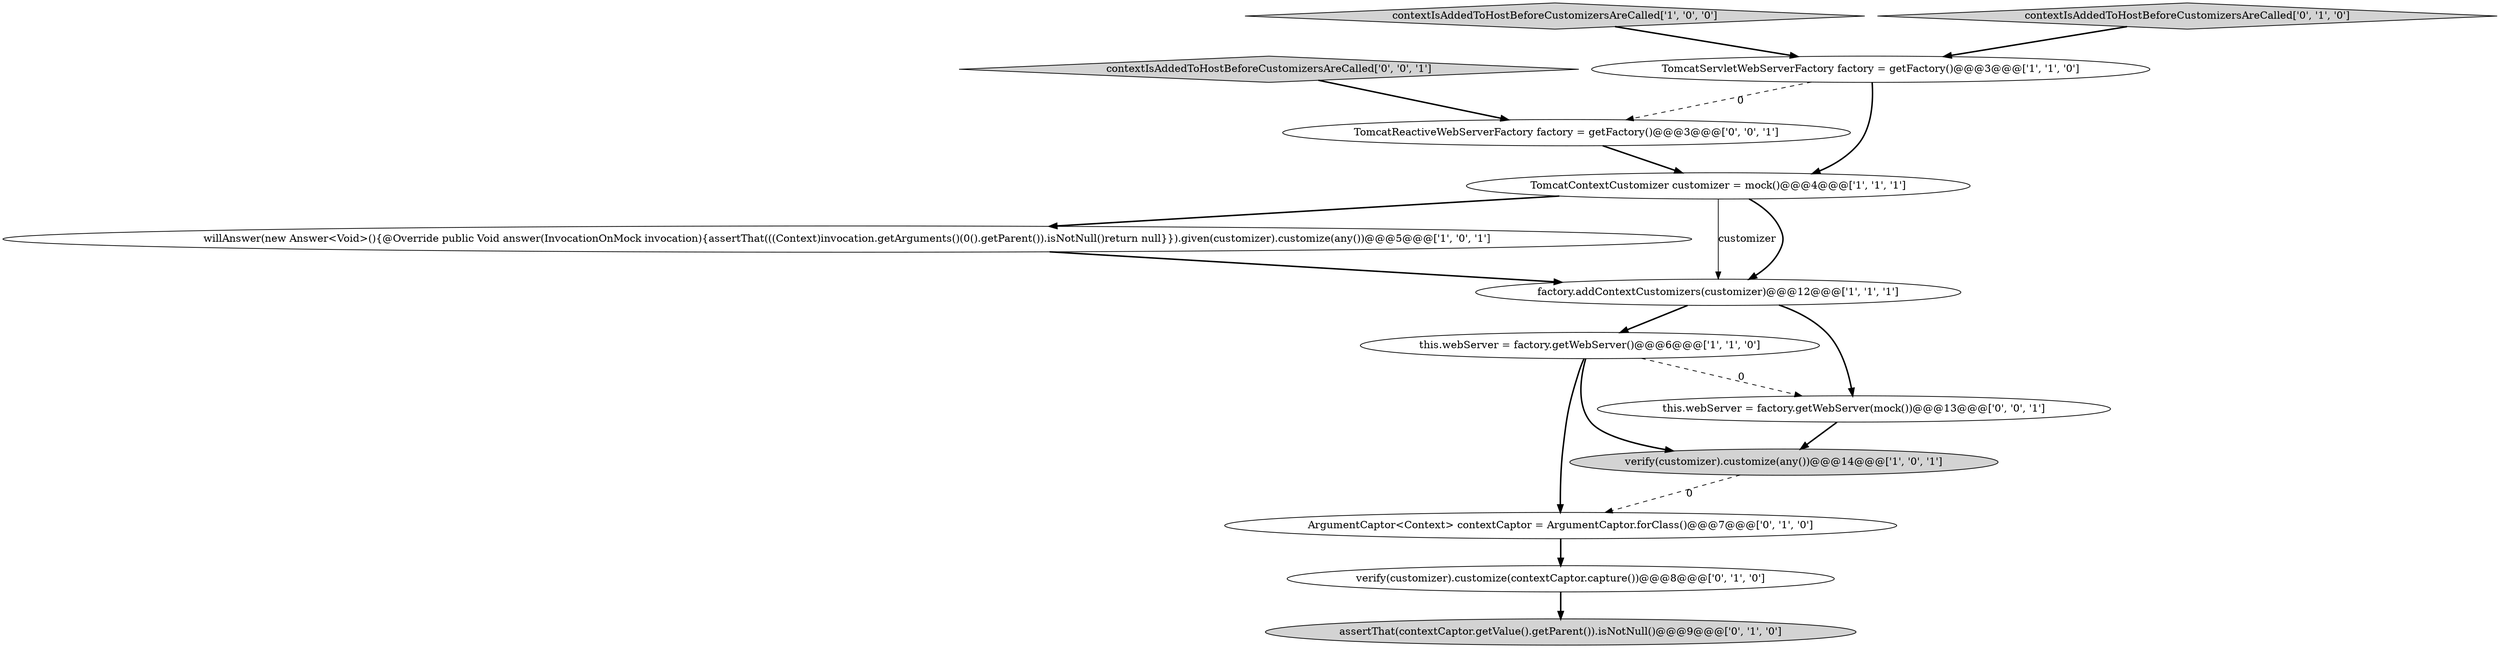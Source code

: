 digraph {
3 [style = filled, label = "willAnswer(new Answer<Void>(){@Override public Void answer(InvocationOnMock invocation){assertThat(((Context)invocation.getArguments()(0().getParent()).isNotNull()return null}}).given(customizer).customize(any())@@@5@@@['1', '0', '1']", fillcolor = white, shape = ellipse image = "AAA0AAABBB1BBB"];
12 [style = filled, label = "this.webServer = factory.getWebServer(mock())@@@13@@@['0', '0', '1']", fillcolor = white, shape = ellipse image = "AAA0AAABBB3BBB"];
4 [style = filled, label = "this.webServer = factory.getWebServer()@@@6@@@['1', '1', '0']", fillcolor = white, shape = ellipse image = "AAA0AAABBB1BBB"];
8 [style = filled, label = "ArgumentCaptor<Context> contextCaptor = ArgumentCaptor.forClass()@@@7@@@['0', '1', '0']", fillcolor = white, shape = ellipse image = "AAA1AAABBB2BBB"];
7 [style = filled, label = "assertThat(contextCaptor.getValue().getParent()).isNotNull()@@@9@@@['0', '1', '0']", fillcolor = lightgray, shape = ellipse image = "AAA1AAABBB2BBB"];
1 [style = filled, label = "verify(customizer).customize(any())@@@14@@@['1', '0', '1']", fillcolor = lightgray, shape = ellipse image = "AAA0AAABBB1BBB"];
5 [style = filled, label = "TomcatContextCustomizer customizer = mock()@@@4@@@['1', '1', '1']", fillcolor = white, shape = ellipse image = "AAA0AAABBB1BBB"];
11 [style = filled, label = "TomcatReactiveWebServerFactory factory = getFactory()@@@3@@@['0', '0', '1']", fillcolor = white, shape = ellipse image = "AAA0AAABBB3BBB"];
13 [style = filled, label = "contextIsAddedToHostBeforeCustomizersAreCalled['0', '0', '1']", fillcolor = lightgray, shape = diamond image = "AAA0AAABBB3BBB"];
6 [style = filled, label = "TomcatServletWebServerFactory factory = getFactory()@@@3@@@['1', '1', '0']", fillcolor = white, shape = ellipse image = "AAA0AAABBB1BBB"];
0 [style = filled, label = "factory.addContextCustomizers(customizer)@@@12@@@['1', '1', '1']", fillcolor = white, shape = ellipse image = "AAA0AAABBB1BBB"];
9 [style = filled, label = "verify(customizer).customize(contextCaptor.capture())@@@8@@@['0', '1', '0']", fillcolor = white, shape = ellipse image = "AAA1AAABBB2BBB"];
2 [style = filled, label = "contextIsAddedToHostBeforeCustomizersAreCalled['1', '0', '0']", fillcolor = lightgray, shape = diamond image = "AAA0AAABBB1BBB"];
10 [style = filled, label = "contextIsAddedToHostBeforeCustomizersAreCalled['0', '1', '0']", fillcolor = lightgray, shape = diamond image = "AAA0AAABBB2BBB"];
2->6 [style = bold, label=""];
5->0 [style = solid, label="customizer"];
5->0 [style = bold, label=""];
5->3 [style = bold, label=""];
12->1 [style = bold, label=""];
13->11 [style = bold, label=""];
6->11 [style = dashed, label="0"];
0->12 [style = bold, label=""];
0->4 [style = bold, label=""];
4->8 [style = bold, label=""];
8->9 [style = bold, label=""];
1->8 [style = dashed, label="0"];
10->6 [style = bold, label=""];
3->0 [style = bold, label=""];
4->12 [style = dashed, label="0"];
6->5 [style = bold, label=""];
4->1 [style = bold, label=""];
11->5 [style = bold, label=""];
9->7 [style = bold, label=""];
}
